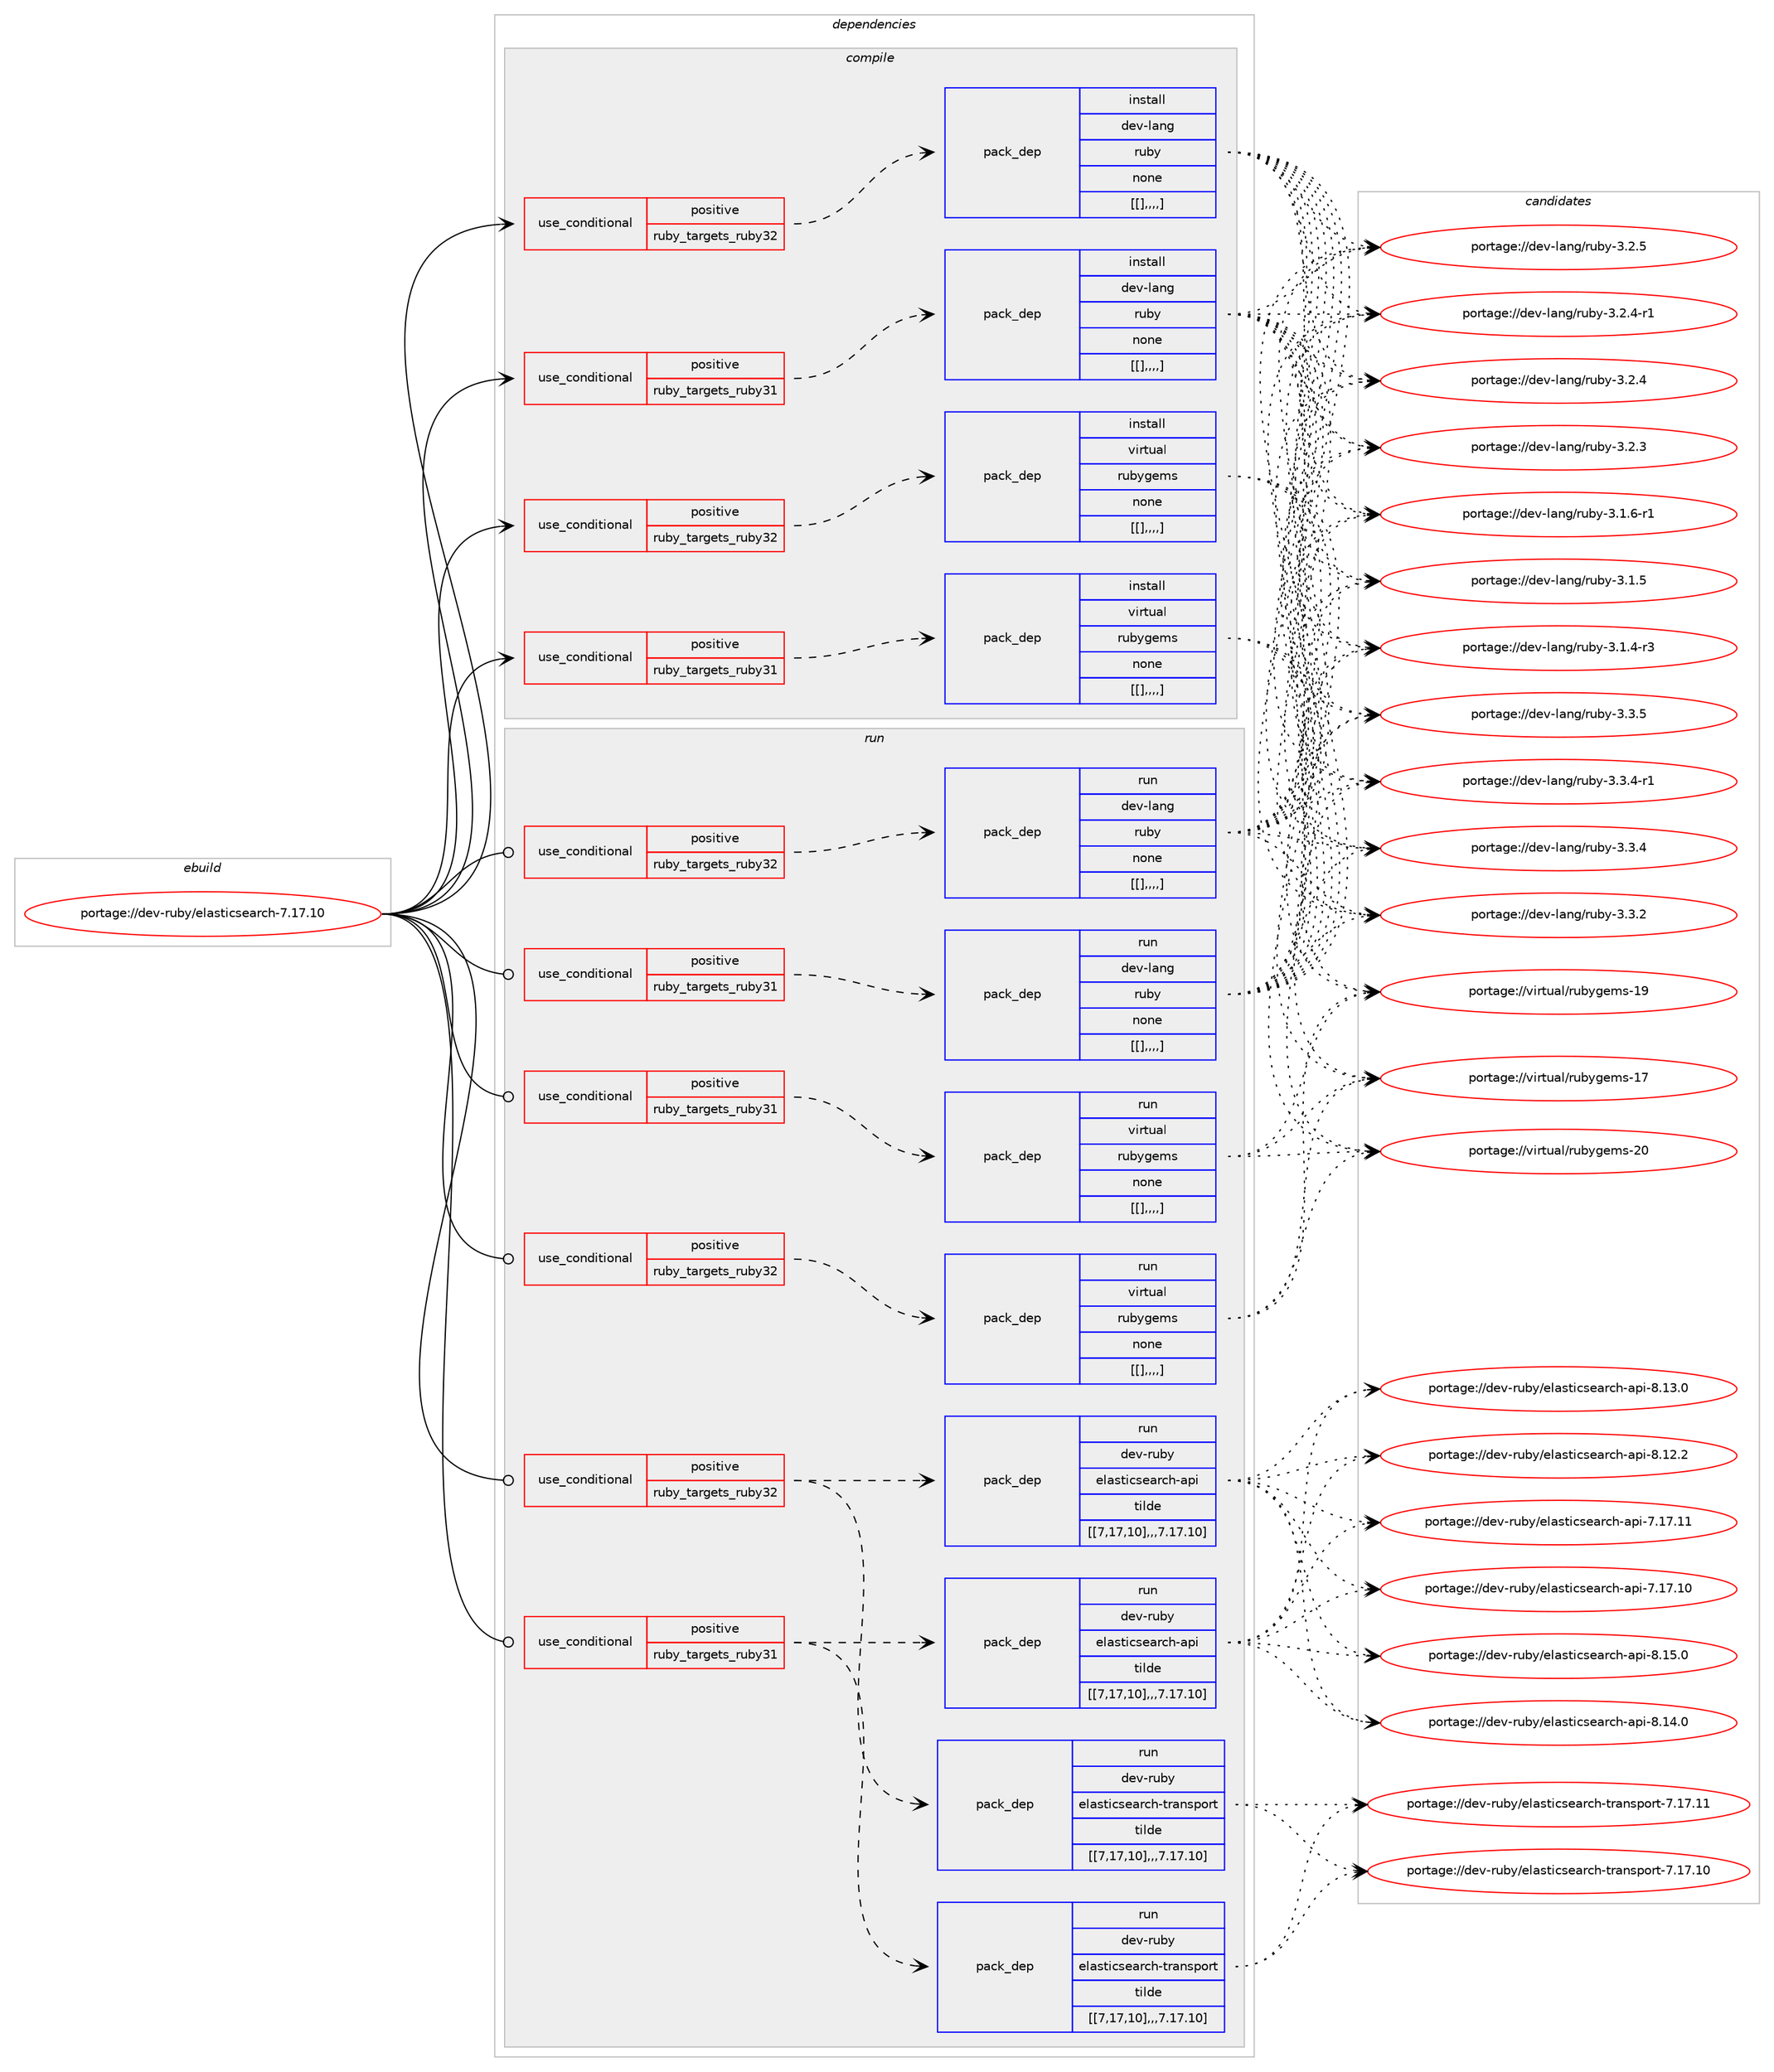 digraph prolog {

# *************
# Graph options
# *************

newrank=true;
concentrate=true;
compound=true;
graph [rankdir=LR,fontname=Helvetica,fontsize=10,ranksep=1.5];#, ranksep=2.5, nodesep=0.2];
edge  [arrowhead=vee];
node  [fontname=Helvetica,fontsize=10];

# **********
# The ebuild
# **********

subgraph cluster_leftcol {
color=gray;
label=<<i>ebuild</i>>;
id [label="portage://dev-ruby/elasticsearch-7.17.10", color=red, width=4, href="../dev-ruby/elasticsearch-7.17.10.svg"];
}

# ****************
# The dependencies
# ****************

subgraph cluster_midcol {
color=gray;
label=<<i>dependencies</i>>;
subgraph cluster_compile {
fillcolor="#eeeeee";
style=filled;
label=<<i>compile</i>>;
subgraph cond48272 {
dependency184871 [label=<<TABLE BORDER="0" CELLBORDER="1" CELLSPACING="0" CELLPADDING="4"><TR><TD ROWSPAN="3" CELLPADDING="10">use_conditional</TD></TR><TR><TD>positive</TD></TR><TR><TD>ruby_targets_ruby31</TD></TR></TABLE>>, shape=none, color=red];
subgraph pack135298 {
dependency184872 [label=<<TABLE BORDER="0" CELLBORDER="1" CELLSPACING="0" CELLPADDING="4" WIDTH="220"><TR><TD ROWSPAN="6" CELLPADDING="30">pack_dep</TD></TR><TR><TD WIDTH="110">install</TD></TR><TR><TD>dev-lang</TD></TR><TR><TD>ruby</TD></TR><TR><TD>none</TD></TR><TR><TD>[[],,,,]</TD></TR></TABLE>>, shape=none, color=blue];
}
dependency184871:e -> dependency184872:w [weight=20,style="dashed",arrowhead="vee"];
}
id:e -> dependency184871:w [weight=20,style="solid",arrowhead="vee"];
subgraph cond48273 {
dependency184873 [label=<<TABLE BORDER="0" CELLBORDER="1" CELLSPACING="0" CELLPADDING="4"><TR><TD ROWSPAN="3" CELLPADDING="10">use_conditional</TD></TR><TR><TD>positive</TD></TR><TR><TD>ruby_targets_ruby31</TD></TR></TABLE>>, shape=none, color=red];
subgraph pack135299 {
dependency184874 [label=<<TABLE BORDER="0" CELLBORDER="1" CELLSPACING="0" CELLPADDING="4" WIDTH="220"><TR><TD ROWSPAN="6" CELLPADDING="30">pack_dep</TD></TR><TR><TD WIDTH="110">install</TD></TR><TR><TD>virtual</TD></TR><TR><TD>rubygems</TD></TR><TR><TD>none</TD></TR><TR><TD>[[],,,,]</TD></TR></TABLE>>, shape=none, color=blue];
}
dependency184873:e -> dependency184874:w [weight=20,style="dashed",arrowhead="vee"];
}
id:e -> dependency184873:w [weight=20,style="solid",arrowhead="vee"];
subgraph cond48274 {
dependency184875 [label=<<TABLE BORDER="0" CELLBORDER="1" CELLSPACING="0" CELLPADDING="4"><TR><TD ROWSPAN="3" CELLPADDING="10">use_conditional</TD></TR><TR><TD>positive</TD></TR><TR><TD>ruby_targets_ruby32</TD></TR></TABLE>>, shape=none, color=red];
subgraph pack135300 {
dependency184876 [label=<<TABLE BORDER="0" CELLBORDER="1" CELLSPACING="0" CELLPADDING="4" WIDTH="220"><TR><TD ROWSPAN="6" CELLPADDING="30">pack_dep</TD></TR><TR><TD WIDTH="110">install</TD></TR><TR><TD>dev-lang</TD></TR><TR><TD>ruby</TD></TR><TR><TD>none</TD></TR><TR><TD>[[],,,,]</TD></TR></TABLE>>, shape=none, color=blue];
}
dependency184875:e -> dependency184876:w [weight=20,style="dashed",arrowhead="vee"];
}
id:e -> dependency184875:w [weight=20,style="solid",arrowhead="vee"];
subgraph cond48275 {
dependency184877 [label=<<TABLE BORDER="0" CELLBORDER="1" CELLSPACING="0" CELLPADDING="4"><TR><TD ROWSPAN="3" CELLPADDING="10">use_conditional</TD></TR><TR><TD>positive</TD></TR><TR><TD>ruby_targets_ruby32</TD></TR></TABLE>>, shape=none, color=red];
subgraph pack135301 {
dependency184878 [label=<<TABLE BORDER="0" CELLBORDER="1" CELLSPACING="0" CELLPADDING="4" WIDTH="220"><TR><TD ROWSPAN="6" CELLPADDING="30">pack_dep</TD></TR><TR><TD WIDTH="110">install</TD></TR><TR><TD>virtual</TD></TR><TR><TD>rubygems</TD></TR><TR><TD>none</TD></TR><TR><TD>[[],,,,]</TD></TR></TABLE>>, shape=none, color=blue];
}
dependency184877:e -> dependency184878:w [weight=20,style="dashed",arrowhead="vee"];
}
id:e -> dependency184877:w [weight=20,style="solid",arrowhead="vee"];
}
subgraph cluster_compileandrun {
fillcolor="#eeeeee";
style=filled;
label=<<i>compile and run</i>>;
}
subgraph cluster_run {
fillcolor="#eeeeee";
style=filled;
label=<<i>run</i>>;
subgraph cond48276 {
dependency184879 [label=<<TABLE BORDER="0" CELLBORDER="1" CELLSPACING="0" CELLPADDING="4"><TR><TD ROWSPAN="3" CELLPADDING="10">use_conditional</TD></TR><TR><TD>positive</TD></TR><TR><TD>ruby_targets_ruby31</TD></TR></TABLE>>, shape=none, color=red];
subgraph pack135302 {
dependency184880 [label=<<TABLE BORDER="0" CELLBORDER="1" CELLSPACING="0" CELLPADDING="4" WIDTH="220"><TR><TD ROWSPAN="6" CELLPADDING="30">pack_dep</TD></TR><TR><TD WIDTH="110">run</TD></TR><TR><TD>dev-lang</TD></TR><TR><TD>ruby</TD></TR><TR><TD>none</TD></TR><TR><TD>[[],,,,]</TD></TR></TABLE>>, shape=none, color=blue];
}
dependency184879:e -> dependency184880:w [weight=20,style="dashed",arrowhead="vee"];
}
id:e -> dependency184879:w [weight=20,style="solid",arrowhead="odot"];
subgraph cond48277 {
dependency184881 [label=<<TABLE BORDER="0" CELLBORDER="1" CELLSPACING="0" CELLPADDING="4"><TR><TD ROWSPAN="3" CELLPADDING="10">use_conditional</TD></TR><TR><TD>positive</TD></TR><TR><TD>ruby_targets_ruby31</TD></TR></TABLE>>, shape=none, color=red];
subgraph pack135303 {
dependency184882 [label=<<TABLE BORDER="0" CELLBORDER="1" CELLSPACING="0" CELLPADDING="4" WIDTH="220"><TR><TD ROWSPAN="6" CELLPADDING="30">pack_dep</TD></TR><TR><TD WIDTH="110">run</TD></TR><TR><TD>dev-ruby</TD></TR><TR><TD>elasticsearch-api</TD></TR><TR><TD>tilde</TD></TR><TR><TD>[[7,17,10],,,7.17.10]</TD></TR></TABLE>>, shape=none, color=blue];
}
dependency184881:e -> dependency184882:w [weight=20,style="dashed",arrowhead="vee"];
subgraph pack135304 {
dependency184883 [label=<<TABLE BORDER="0" CELLBORDER="1" CELLSPACING="0" CELLPADDING="4" WIDTH="220"><TR><TD ROWSPAN="6" CELLPADDING="30">pack_dep</TD></TR><TR><TD WIDTH="110">run</TD></TR><TR><TD>dev-ruby</TD></TR><TR><TD>elasticsearch-transport</TD></TR><TR><TD>tilde</TD></TR><TR><TD>[[7,17,10],,,7.17.10]</TD></TR></TABLE>>, shape=none, color=blue];
}
dependency184881:e -> dependency184883:w [weight=20,style="dashed",arrowhead="vee"];
}
id:e -> dependency184881:w [weight=20,style="solid",arrowhead="odot"];
subgraph cond48278 {
dependency184884 [label=<<TABLE BORDER="0" CELLBORDER="1" CELLSPACING="0" CELLPADDING="4"><TR><TD ROWSPAN="3" CELLPADDING="10">use_conditional</TD></TR><TR><TD>positive</TD></TR><TR><TD>ruby_targets_ruby31</TD></TR></TABLE>>, shape=none, color=red];
subgraph pack135305 {
dependency184885 [label=<<TABLE BORDER="0" CELLBORDER="1" CELLSPACING="0" CELLPADDING="4" WIDTH="220"><TR><TD ROWSPAN="6" CELLPADDING="30">pack_dep</TD></TR><TR><TD WIDTH="110">run</TD></TR><TR><TD>virtual</TD></TR><TR><TD>rubygems</TD></TR><TR><TD>none</TD></TR><TR><TD>[[],,,,]</TD></TR></TABLE>>, shape=none, color=blue];
}
dependency184884:e -> dependency184885:w [weight=20,style="dashed",arrowhead="vee"];
}
id:e -> dependency184884:w [weight=20,style="solid",arrowhead="odot"];
subgraph cond48279 {
dependency184886 [label=<<TABLE BORDER="0" CELLBORDER="1" CELLSPACING="0" CELLPADDING="4"><TR><TD ROWSPAN="3" CELLPADDING="10">use_conditional</TD></TR><TR><TD>positive</TD></TR><TR><TD>ruby_targets_ruby32</TD></TR></TABLE>>, shape=none, color=red];
subgraph pack135306 {
dependency184887 [label=<<TABLE BORDER="0" CELLBORDER="1" CELLSPACING="0" CELLPADDING="4" WIDTH="220"><TR><TD ROWSPAN="6" CELLPADDING="30">pack_dep</TD></TR><TR><TD WIDTH="110">run</TD></TR><TR><TD>dev-lang</TD></TR><TR><TD>ruby</TD></TR><TR><TD>none</TD></TR><TR><TD>[[],,,,]</TD></TR></TABLE>>, shape=none, color=blue];
}
dependency184886:e -> dependency184887:w [weight=20,style="dashed",arrowhead="vee"];
}
id:e -> dependency184886:w [weight=20,style="solid",arrowhead="odot"];
subgraph cond48280 {
dependency184888 [label=<<TABLE BORDER="0" CELLBORDER="1" CELLSPACING="0" CELLPADDING="4"><TR><TD ROWSPAN="3" CELLPADDING="10">use_conditional</TD></TR><TR><TD>positive</TD></TR><TR><TD>ruby_targets_ruby32</TD></TR></TABLE>>, shape=none, color=red];
subgraph pack135307 {
dependency184889 [label=<<TABLE BORDER="0" CELLBORDER="1" CELLSPACING="0" CELLPADDING="4" WIDTH="220"><TR><TD ROWSPAN="6" CELLPADDING="30">pack_dep</TD></TR><TR><TD WIDTH="110">run</TD></TR><TR><TD>dev-ruby</TD></TR><TR><TD>elasticsearch-api</TD></TR><TR><TD>tilde</TD></TR><TR><TD>[[7,17,10],,,7.17.10]</TD></TR></TABLE>>, shape=none, color=blue];
}
dependency184888:e -> dependency184889:w [weight=20,style="dashed",arrowhead="vee"];
subgraph pack135308 {
dependency184890 [label=<<TABLE BORDER="0" CELLBORDER="1" CELLSPACING="0" CELLPADDING="4" WIDTH="220"><TR><TD ROWSPAN="6" CELLPADDING="30">pack_dep</TD></TR><TR><TD WIDTH="110">run</TD></TR><TR><TD>dev-ruby</TD></TR><TR><TD>elasticsearch-transport</TD></TR><TR><TD>tilde</TD></TR><TR><TD>[[7,17,10],,,7.17.10]</TD></TR></TABLE>>, shape=none, color=blue];
}
dependency184888:e -> dependency184890:w [weight=20,style="dashed",arrowhead="vee"];
}
id:e -> dependency184888:w [weight=20,style="solid",arrowhead="odot"];
subgraph cond48281 {
dependency184891 [label=<<TABLE BORDER="0" CELLBORDER="1" CELLSPACING="0" CELLPADDING="4"><TR><TD ROWSPAN="3" CELLPADDING="10">use_conditional</TD></TR><TR><TD>positive</TD></TR><TR><TD>ruby_targets_ruby32</TD></TR></TABLE>>, shape=none, color=red];
subgraph pack135309 {
dependency184892 [label=<<TABLE BORDER="0" CELLBORDER="1" CELLSPACING="0" CELLPADDING="4" WIDTH="220"><TR><TD ROWSPAN="6" CELLPADDING="30">pack_dep</TD></TR><TR><TD WIDTH="110">run</TD></TR><TR><TD>virtual</TD></TR><TR><TD>rubygems</TD></TR><TR><TD>none</TD></TR><TR><TD>[[],,,,]</TD></TR></TABLE>>, shape=none, color=blue];
}
dependency184891:e -> dependency184892:w [weight=20,style="dashed",arrowhead="vee"];
}
id:e -> dependency184891:w [weight=20,style="solid",arrowhead="odot"];
}
}

# **************
# The candidates
# **************

subgraph cluster_choices {
rank=same;
color=gray;
label=<<i>candidates</i>>;

subgraph choice135298 {
color=black;
nodesep=1;
choice10010111845108971101034711411798121455146514653 [label="portage://dev-lang/ruby-3.3.5", color=red, width=4,href="../dev-lang/ruby-3.3.5.svg"];
choice100101118451089711010347114117981214551465146524511449 [label="portage://dev-lang/ruby-3.3.4-r1", color=red, width=4,href="../dev-lang/ruby-3.3.4-r1.svg"];
choice10010111845108971101034711411798121455146514652 [label="portage://dev-lang/ruby-3.3.4", color=red, width=4,href="../dev-lang/ruby-3.3.4.svg"];
choice10010111845108971101034711411798121455146514650 [label="portage://dev-lang/ruby-3.3.2", color=red, width=4,href="../dev-lang/ruby-3.3.2.svg"];
choice10010111845108971101034711411798121455146504653 [label="portage://dev-lang/ruby-3.2.5", color=red, width=4,href="../dev-lang/ruby-3.2.5.svg"];
choice100101118451089711010347114117981214551465046524511449 [label="portage://dev-lang/ruby-3.2.4-r1", color=red, width=4,href="../dev-lang/ruby-3.2.4-r1.svg"];
choice10010111845108971101034711411798121455146504652 [label="portage://dev-lang/ruby-3.2.4", color=red, width=4,href="../dev-lang/ruby-3.2.4.svg"];
choice10010111845108971101034711411798121455146504651 [label="portage://dev-lang/ruby-3.2.3", color=red, width=4,href="../dev-lang/ruby-3.2.3.svg"];
choice100101118451089711010347114117981214551464946544511449 [label="portage://dev-lang/ruby-3.1.6-r1", color=red, width=4,href="../dev-lang/ruby-3.1.6-r1.svg"];
choice10010111845108971101034711411798121455146494653 [label="portage://dev-lang/ruby-3.1.5", color=red, width=4,href="../dev-lang/ruby-3.1.5.svg"];
choice100101118451089711010347114117981214551464946524511451 [label="portage://dev-lang/ruby-3.1.4-r3", color=red, width=4,href="../dev-lang/ruby-3.1.4-r3.svg"];
dependency184872:e -> choice10010111845108971101034711411798121455146514653:w [style=dotted,weight="100"];
dependency184872:e -> choice100101118451089711010347114117981214551465146524511449:w [style=dotted,weight="100"];
dependency184872:e -> choice10010111845108971101034711411798121455146514652:w [style=dotted,weight="100"];
dependency184872:e -> choice10010111845108971101034711411798121455146514650:w [style=dotted,weight="100"];
dependency184872:e -> choice10010111845108971101034711411798121455146504653:w [style=dotted,weight="100"];
dependency184872:e -> choice100101118451089711010347114117981214551465046524511449:w [style=dotted,weight="100"];
dependency184872:e -> choice10010111845108971101034711411798121455146504652:w [style=dotted,weight="100"];
dependency184872:e -> choice10010111845108971101034711411798121455146504651:w [style=dotted,weight="100"];
dependency184872:e -> choice100101118451089711010347114117981214551464946544511449:w [style=dotted,weight="100"];
dependency184872:e -> choice10010111845108971101034711411798121455146494653:w [style=dotted,weight="100"];
dependency184872:e -> choice100101118451089711010347114117981214551464946524511451:w [style=dotted,weight="100"];
}
subgraph choice135299 {
color=black;
nodesep=1;
choice118105114116117971084711411798121103101109115455048 [label="portage://virtual/rubygems-20", color=red, width=4,href="../virtual/rubygems-20.svg"];
choice118105114116117971084711411798121103101109115454957 [label="portage://virtual/rubygems-19", color=red, width=4,href="../virtual/rubygems-19.svg"];
choice118105114116117971084711411798121103101109115454955 [label="portage://virtual/rubygems-17", color=red, width=4,href="../virtual/rubygems-17.svg"];
dependency184874:e -> choice118105114116117971084711411798121103101109115455048:w [style=dotted,weight="100"];
dependency184874:e -> choice118105114116117971084711411798121103101109115454957:w [style=dotted,weight="100"];
dependency184874:e -> choice118105114116117971084711411798121103101109115454955:w [style=dotted,weight="100"];
}
subgraph choice135300 {
color=black;
nodesep=1;
choice10010111845108971101034711411798121455146514653 [label="portage://dev-lang/ruby-3.3.5", color=red, width=4,href="../dev-lang/ruby-3.3.5.svg"];
choice100101118451089711010347114117981214551465146524511449 [label="portage://dev-lang/ruby-3.3.4-r1", color=red, width=4,href="../dev-lang/ruby-3.3.4-r1.svg"];
choice10010111845108971101034711411798121455146514652 [label="portage://dev-lang/ruby-3.3.4", color=red, width=4,href="../dev-lang/ruby-3.3.4.svg"];
choice10010111845108971101034711411798121455146514650 [label="portage://dev-lang/ruby-3.3.2", color=red, width=4,href="../dev-lang/ruby-3.3.2.svg"];
choice10010111845108971101034711411798121455146504653 [label="portage://dev-lang/ruby-3.2.5", color=red, width=4,href="../dev-lang/ruby-3.2.5.svg"];
choice100101118451089711010347114117981214551465046524511449 [label="portage://dev-lang/ruby-3.2.4-r1", color=red, width=4,href="../dev-lang/ruby-3.2.4-r1.svg"];
choice10010111845108971101034711411798121455146504652 [label="portage://dev-lang/ruby-3.2.4", color=red, width=4,href="../dev-lang/ruby-3.2.4.svg"];
choice10010111845108971101034711411798121455146504651 [label="portage://dev-lang/ruby-3.2.3", color=red, width=4,href="../dev-lang/ruby-3.2.3.svg"];
choice100101118451089711010347114117981214551464946544511449 [label="portage://dev-lang/ruby-3.1.6-r1", color=red, width=4,href="../dev-lang/ruby-3.1.6-r1.svg"];
choice10010111845108971101034711411798121455146494653 [label="portage://dev-lang/ruby-3.1.5", color=red, width=4,href="../dev-lang/ruby-3.1.5.svg"];
choice100101118451089711010347114117981214551464946524511451 [label="portage://dev-lang/ruby-3.1.4-r3", color=red, width=4,href="../dev-lang/ruby-3.1.4-r3.svg"];
dependency184876:e -> choice10010111845108971101034711411798121455146514653:w [style=dotted,weight="100"];
dependency184876:e -> choice100101118451089711010347114117981214551465146524511449:w [style=dotted,weight="100"];
dependency184876:e -> choice10010111845108971101034711411798121455146514652:w [style=dotted,weight="100"];
dependency184876:e -> choice10010111845108971101034711411798121455146514650:w [style=dotted,weight="100"];
dependency184876:e -> choice10010111845108971101034711411798121455146504653:w [style=dotted,weight="100"];
dependency184876:e -> choice100101118451089711010347114117981214551465046524511449:w [style=dotted,weight="100"];
dependency184876:e -> choice10010111845108971101034711411798121455146504652:w [style=dotted,weight="100"];
dependency184876:e -> choice10010111845108971101034711411798121455146504651:w [style=dotted,weight="100"];
dependency184876:e -> choice100101118451089711010347114117981214551464946544511449:w [style=dotted,weight="100"];
dependency184876:e -> choice10010111845108971101034711411798121455146494653:w [style=dotted,weight="100"];
dependency184876:e -> choice100101118451089711010347114117981214551464946524511451:w [style=dotted,weight="100"];
}
subgraph choice135301 {
color=black;
nodesep=1;
choice118105114116117971084711411798121103101109115455048 [label="portage://virtual/rubygems-20", color=red, width=4,href="../virtual/rubygems-20.svg"];
choice118105114116117971084711411798121103101109115454957 [label="portage://virtual/rubygems-19", color=red, width=4,href="../virtual/rubygems-19.svg"];
choice118105114116117971084711411798121103101109115454955 [label="portage://virtual/rubygems-17", color=red, width=4,href="../virtual/rubygems-17.svg"];
dependency184878:e -> choice118105114116117971084711411798121103101109115455048:w [style=dotted,weight="100"];
dependency184878:e -> choice118105114116117971084711411798121103101109115454957:w [style=dotted,weight="100"];
dependency184878:e -> choice118105114116117971084711411798121103101109115454955:w [style=dotted,weight="100"];
}
subgraph choice135302 {
color=black;
nodesep=1;
choice10010111845108971101034711411798121455146514653 [label="portage://dev-lang/ruby-3.3.5", color=red, width=4,href="../dev-lang/ruby-3.3.5.svg"];
choice100101118451089711010347114117981214551465146524511449 [label="portage://dev-lang/ruby-3.3.4-r1", color=red, width=4,href="../dev-lang/ruby-3.3.4-r1.svg"];
choice10010111845108971101034711411798121455146514652 [label="portage://dev-lang/ruby-3.3.4", color=red, width=4,href="../dev-lang/ruby-3.3.4.svg"];
choice10010111845108971101034711411798121455146514650 [label="portage://dev-lang/ruby-3.3.2", color=red, width=4,href="../dev-lang/ruby-3.3.2.svg"];
choice10010111845108971101034711411798121455146504653 [label="portage://dev-lang/ruby-3.2.5", color=red, width=4,href="../dev-lang/ruby-3.2.5.svg"];
choice100101118451089711010347114117981214551465046524511449 [label="portage://dev-lang/ruby-3.2.4-r1", color=red, width=4,href="../dev-lang/ruby-3.2.4-r1.svg"];
choice10010111845108971101034711411798121455146504652 [label="portage://dev-lang/ruby-3.2.4", color=red, width=4,href="../dev-lang/ruby-3.2.4.svg"];
choice10010111845108971101034711411798121455146504651 [label="portage://dev-lang/ruby-3.2.3", color=red, width=4,href="../dev-lang/ruby-3.2.3.svg"];
choice100101118451089711010347114117981214551464946544511449 [label="portage://dev-lang/ruby-3.1.6-r1", color=red, width=4,href="../dev-lang/ruby-3.1.6-r1.svg"];
choice10010111845108971101034711411798121455146494653 [label="portage://dev-lang/ruby-3.1.5", color=red, width=4,href="../dev-lang/ruby-3.1.5.svg"];
choice100101118451089711010347114117981214551464946524511451 [label="portage://dev-lang/ruby-3.1.4-r3", color=red, width=4,href="../dev-lang/ruby-3.1.4-r3.svg"];
dependency184880:e -> choice10010111845108971101034711411798121455146514653:w [style=dotted,weight="100"];
dependency184880:e -> choice100101118451089711010347114117981214551465146524511449:w [style=dotted,weight="100"];
dependency184880:e -> choice10010111845108971101034711411798121455146514652:w [style=dotted,weight="100"];
dependency184880:e -> choice10010111845108971101034711411798121455146514650:w [style=dotted,weight="100"];
dependency184880:e -> choice10010111845108971101034711411798121455146504653:w [style=dotted,weight="100"];
dependency184880:e -> choice100101118451089711010347114117981214551465046524511449:w [style=dotted,weight="100"];
dependency184880:e -> choice10010111845108971101034711411798121455146504652:w [style=dotted,weight="100"];
dependency184880:e -> choice10010111845108971101034711411798121455146504651:w [style=dotted,weight="100"];
dependency184880:e -> choice100101118451089711010347114117981214551464946544511449:w [style=dotted,weight="100"];
dependency184880:e -> choice10010111845108971101034711411798121455146494653:w [style=dotted,weight="100"];
dependency184880:e -> choice100101118451089711010347114117981214551464946524511451:w [style=dotted,weight="100"];
}
subgraph choice135303 {
color=black;
nodesep=1;
choice10010111845114117981214710110897115116105991151019711499104459711210545564649534648 [label="portage://dev-ruby/elasticsearch-api-8.15.0", color=red, width=4,href="../dev-ruby/elasticsearch-api-8.15.0.svg"];
choice10010111845114117981214710110897115116105991151019711499104459711210545564649524648 [label="portage://dev-ruby/elasticsearch-api-8.14.0", color=red, width=4,href="../dev-ruby/elasticsearch-api-8.14.0.svg"];
choice10010111845114117981214710110897115116105991151019711499104459711210545564649514648 [label="portage://dev-ruby/elasticsearch-api-8.13.0", color=red, width=4,href="../dev-ruby/elasticsearch-api-8.13.0.svg"];
choice10010111845114117981214710110897115116105991151019711499104459711210545564649504650 [label="portage://dev-ruby/elasticsearch-api-8.12.2", color=red, width=4,href="../dev-ruby/elasticsearch-api-8.12.2.svg"];
choice1001011184511411798121471011089711511610599115101971149910445971121054555464955464949 [label="portage://dev-ruby/elasticsearch-api-7.17.11", color=red, width=4,href="../dev-ruby/elasticsearch-api-7.17.11.svg"];
choice1001011184511411798121471011089711511610599115101971149910445971121054555464955464948 [label="portage://dev-ruby/elasticsearch-api-7.17.10", color=red, width=4,href="../dev-ruby/elasticsearch-api-7.17.10.svg"];
dependency184882:e -> choice10010111845114117981214710110897115116105991151019711499104459711210545564649534648:w [style=dotted,weight="100"];
dependency184882:e -> choice10010111845114117981214710110897115116105991151019711499104459711210545564649524648:w [style=dotted,weight="100"];
dependency184882:e -> choice10010111845114117981214710110897115116105991151019711499104459711210545564649514648:w [style=dotted,weight="100"];
dependency184882:e -> choice10010111845114117981214710110897115116105991151019711499104459711210545564649504650:w [style=dotted,weight="100"];
dependency184882:e -> choice1001011184511411798121471011089711511610599115101971149910445971121054555464955464949:w [style=dotted,weight="100"];
dependency184882:e -> choice1001011184511411798121471011089711511610599115101971149910445971121054555464955464948:w [style=dotted,weight="100"];
}
subgraph choice135304 {
color=black;
nodesep=1;
choice1001011184511411798121471011089711511610599115101971149910445116114971101151121111141164555464955464949 [label="portage://dev-ruby/elasticsearch-transport-7.17.11", color=red, width=4,href="../dev-ruby/elasticsearch-transport-7.17.11.svg"];
choice1001011184511411798121471011089711511610599115101971149910445116114971101151121111141164555464955464948 [label="portage://dev-ruby/elasticsearch-transport-7.17.10", color=red, width=4,href="../dev-ruby/elasticsearch-transport-7.17.10.svg"];
dependency184883:e -> choice1001011184511411798121471011089711511610599115101971149910445116114971101151121111141164555464955464949:w [style=dotted,weight="100"];
dependency184883:e -> choice1001011184511411798121471011089711511610599115101971149910445116114971101151121111141164555464955464948:w [style=dotted,weight="100"];
}
subgraph choice135305 {
color=black;
nodesep=1;
choice118105114116117971084711411798121103101109115455048 [label="portage://virtual/rubygems-20", color=red, width=4,href="../virtual/rubygems-20.svg"];
choice118105114116117971084711411798121103101109115454957 [label="portage://virtual/rubygems-19", color=red, width=4,href="../virtual/rubygems-19.svg"];
choice118105114116117971084711411798121103101109115454955 [label="portage://virtual/rubygems-17", color=red, width=4,href="../virtual/rubygems-17.svg"];
dependency184885:e -> choice118105114116117971084711411798121103101109115455048:w [style=dotted,weight="100"];
dependency184885:e -> choice118105114116117971084711411798121103101109115454957:w [style=dotted,weight="100"];
dependency184885:e -> choice118105114116117971084711411798121103101109115454955:w [style=dotted,weight="100"];
}
subgraph choice135306 {
color=black;
nodesep=1;
choice10010111845108971101034711411798121455146514653 [label="portage://dev-lang/ruby-3.3.5", color=red, width=4,href="../dev-lang/ruby-3.3.5.svg"];
choice100101118451089711010347114117981214551465146524511449 [label="portage://dev-lang/ruby-3.3.4-r1", color=red, width=4,href="../dev-lang/ruby-3.3.4-r1.svg"];
choice10010111845108971101034711411798121455146514652 [label="portage://dev-lang/ruby-3.3.4", color=red, width=4,href="../dev-lang/ruby-3.3.4.svg"];
choice10010111845108971101034711411798121455146514650 [label="portage://dev-lang/ruby-3.3.2", color=red, width=4,href="../dev-lang/ruby-3.3.2.svg"];
choice10010111845108971101034711411798121455146504653 [label="portage://dev-lang/ruby-3.2.5", color=red, width=4,href="../dev-lang/ruby-3.2.5.svg"];
choice100101118451089711010347114117981214551465046524511449 [label="portage://dev-lang/ruby-3.2.4-r1", color=red, width=4,href="../dev-lang/ruby-3.2.4-r1.svg"];
choice10010111845108971101034711411798121455146504652 [label="portage://dev-lang/ruby-3.2.4", color=red, width=4,href="../dev-lang/ruby-3.2.4.svg"];
choice10010111845108971101034711411798121455146504651 [label="portage://dev-lang/ruby-3.2.3", color=red, width=4,href="../dev-lang/ruby-3.2.3.svg"];
choice100101118451089711010347114117981214551464946544511449 [label="portage://dev-lang/ruby-3.1.6-r1", color=red, width=4,href="../dev-lang/ruby-3.1.6-r1.svg"];
choice10010111845108971101034711411798121455146494653 [label="portage://dev-lang/ruby-3.1.5", color=red, width=4,href="../dev-lang/ruby-3.1.5.svg"];
choice100101118451089711010347114117981214551464946524511451 [label="portage://dev-lang/ruby-3.1.4-r3", color=red, width=4,href="../dev-lang/ruby-3.1.4-r3.svg"];
dependency184887:e -> choice10010111845108971101034711411798121455146514653:w [style=dotted,weight="100"];
dependency184887:e -> choice100101118451089711010347114117981214551465146524511449:w [style=dotted,weight="100"];
dependency184887:e -> choice10010111845108971101034711411798121455146514652:w [style=dotted,weight="100"];
dependency184887:e -> choice10010111845108971101034711411798121455146514650:w [style=dotted,weight="100"];
dependency184887:e -> choice10010111845108971101034711411798121455146504653:w [style=dotted,weight="100"];
dependency184887:e -> choice100101118451089711010347114117981214551465046524511449:w [style=dotted,weight="100"];
dependency184887:e -> choice10010111845108971101034711411798121455146504652:w [style=dotted,weight="100"];
dependency184887:e -> choice10010111845108971101034711411798121455146504651:w [style=dotted,weight="100"];
dependency184887:e -> choice100101118451089711010347114117981214551464946544511449:w [style=dotted,weight="100"];
dependency184887:e -> choice10010111845108971101034711411798121455146494653:w [style=dotted,weight="100"];
dependency184887:e -> choice100101118451089711010347114117981214551464946524511451:w [style=dotted,weight="100"];
}
subgraph choice135307 {
color=black;
nodesep=1;
choice10010111845114117981214710110897115116105991151019711499104459711210545564649534648 [label="portage://dev-ruby/elasticsearch-api-8.15.0", color=red, width=4,href="../dev-ruby/elasticsearch-api-8.15.0.svg"];
choice10010111845114117981214710110897115116105991151019711499104459711210545564649524648 [label="portage://dev-ruby/elasticsearch-api-8.14.0", color=red, width=4,href="../dev-ruby/elasticsearch-api-8.14.0.svg"];
choice10010111845114117981214710110897115116105991151019711499104459711210545564649514648 [label="portage://dev-ruby/elasticsearch-api-8.13.0", color=red, width=4,href="../dev-ruby/elasticsearch-api-8.13.0.svg"];
choice10010111845114117981214710110897115116105991151019711499104459711210545564649504650 [label="portage://dev-ruby/elasticsearch-api-8.12.2", color=red, width=4,href="../dev-ruby/elasticsearch-api-8.12.2.svg"];
choice1001011184511411798121471011089711511610599115101971149910445971121054555464955464949 [label="portage://dev-ruby/elasticsearch-api-7.17.11", color=red, width=4,href="../dev-ruby/elasticsearch-api-7.17.11.svg"];
choice1001011184511411798121471011089711511610599115101971149910445971121054555464955464948 [label="portage://dev-ruby/elasticsearch-api-7.17.10", color=red, width=4,href="../dev-ruby/elasticsearch-api-7.17.10.svg"];
dependency184889:e -> choice10010111845114117981214710110897115116105991151019711499104459711210545564649534648:w [style=dotted,weight="100"];
dependency184889:e -> choice10010111845114117981214710110897115116105991151019711499104459711210545564649524648:w [style=dotted,weight="100"];
dependency184889:e -> choice10010111845114117981214710110897115116105991151019711499104459711210545564649514648:w [style=dotted,weight="100"];
dependency184889:e -> choice10010111845114117981214710110897115116105991151019711499104459711210545564649504650:w [style=dotted,weight="100"];
dependency184889:e -> choice1001011184511411798121471011089711511610599115101971149910445971121054555464955464949:w [style=dotted,weight="100"];
dependency184889:e -> choice1001011184511411798121471011089711511610599115101971149910445971121054555464955464948:w [style=dotted,weight="100"];
}
subgraph choice135308 {
color=black;
nodesep=1;
choice1001011184511411798121471011089711511610599115101971149910445116114971101151121111141164555464955464949 [label="portage://dev-ruby/elasticsearch-transport-7.17.11", color=red, width=4,href="../dev-ruby/elasticsearch-transport-7.17.11.svg"];
choice1001011184511411798121471011089711511610599115101971149910445116114971101151121111141164555464955464948 [label="portage://dev-ruby/elasticsearch-transport-7.17.10", color=red, width=4,href="../dev-ruby/elasticsearch-transport-7.17.10.svg"];
dependency184890:e -> choice1001011184511411798121471011089711511610599115101971149910445116114971101151121111141164555464955464949:w [style=dotted,weight="100"];
dependency184890:e -> choice1001011184511411798121471011089711511610599115101971149910445116114971101151121111141164555464955464948:w [style=dotted,weight="100"];
}
subgraph choice135309 {
color=black;
nodesep=1;
choice118105114116117971084711411798121103101109115455048 [label="portage://virtual/rubygems-20", color=red, width=4,href="../virtual/rubygems-20.svg"];
choice118105114116117971084711411798121103101109115454957 [label="portage://virtual/rubygems-19", color=red, width=4,href="../virtual/rubygems-19.svg"];
choice118105114116117971084711411798121103101109115454955 [label="portage://virtual/rubygems-17", color=red, width=4,href="../virtual/rubygems-17.svg"];
dependency184892:e -> choice118105114116117971084711411798121103101109115455048:w [style=dotted,weight="100"];
dependency184892:e -> choice118105114116117971084711411798121103101109115454957:w [style=dotted,weight="100"];
dependency184892:e -> choice118105114116117971084711411798121103101109115454955:w [style=dotted,weight="100"];
}
}

}
